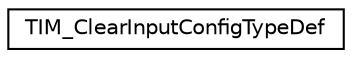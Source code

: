 digraph "Graphical Class Hierarchy"
{
 // LATEX_PDF_SIZE
  edge [fontname="Helvetica",fontsize="10",labelfontname="Helvetica",labelfontsize="10"];
  node [fontname="Helvetica",fontsize="10",shape=record];
  rankdir="LR";
  Node0 [label="TIM_ClearInputConfigTypeDef",height=0.2,width=0.4,color="black", fillcolor="white", style="filled",URL="$structTIM__ClearInputConfigTypeDef.html",tooltip="TIM Clear Input Configuration Handle Structure definition."];
}
